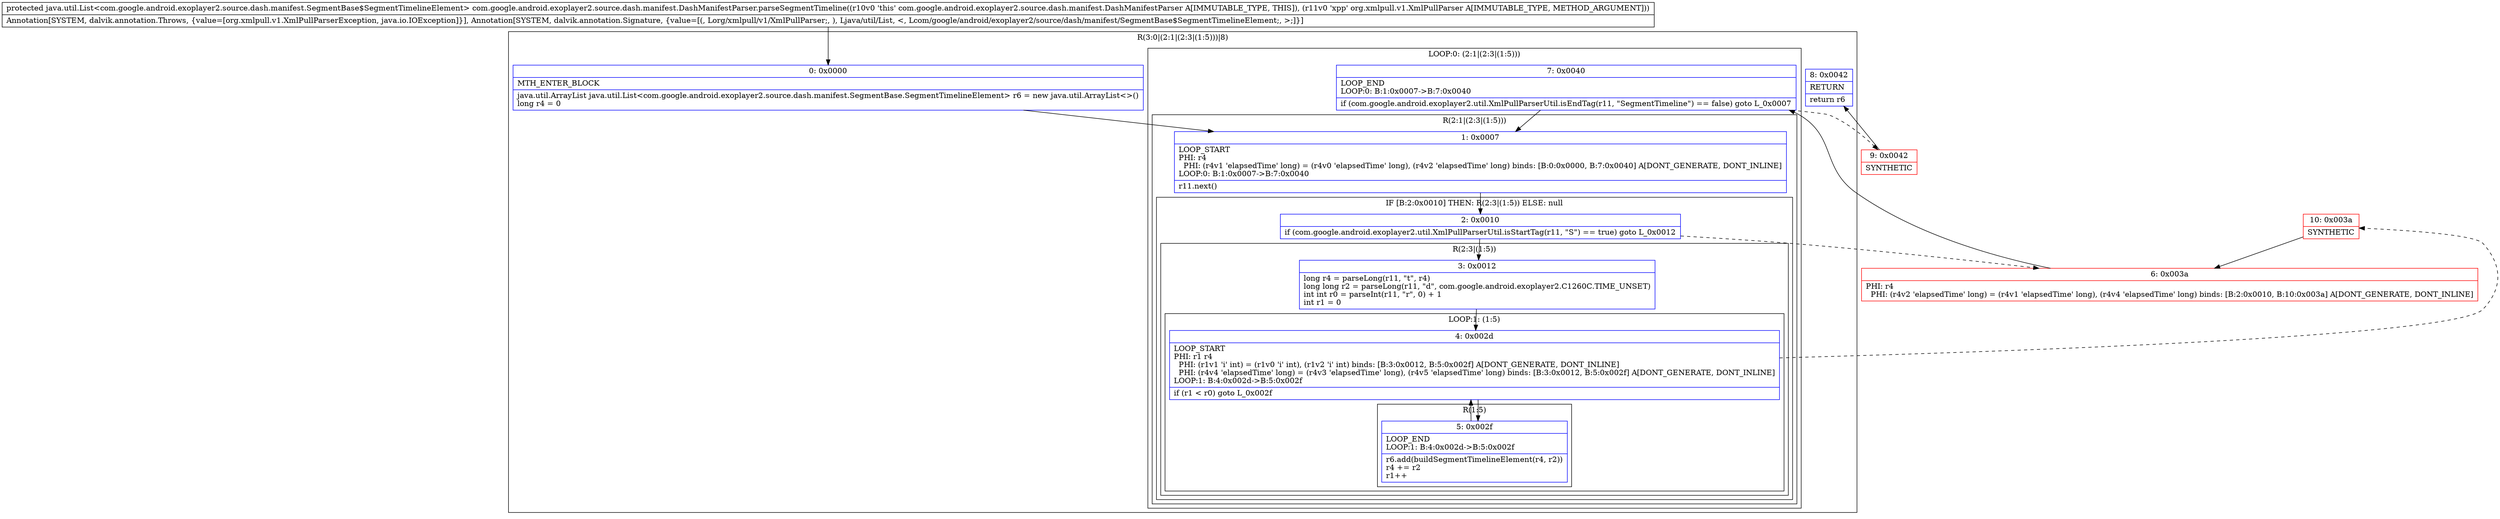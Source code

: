 digraph "CFG forcom.google.android.exoplayer2.source.dash.manifest.DashManifestParser.parseSegmentTimeline(Lorg\/xmlpull\/v1\/XmlPullParser;)Ljava\/util\/List;" {
subgraph cluster_Region_1779923622 {
label = "R(3:0|(2:1|(2:3|(1:5)))|8)";
node [shape=record,color=blue];
Node_0 [shape=record,label="{0\:\ 0x0000|MTH_ENTER_BLOCK\l|java.util.ArrayList java.util.List\<com.google.android.exoplayer2.source.dash.manifest.SegmentBase.SegmentTimelineElement\> r6 = new java.util.ArrayList\<\>()\llong r4 = 0\l}"];
subgraph cluster_LoopRegion_561424970 {
label = "LOOP:0: (2:1|(2:3|(1:5)))";
node [shape=record,color=blue];
Node_7 [shape=record,label="{7\:\ 0x0040|LOOP_END\lLOOP:0: B:1:0x0007\-\>B:7:0x0040\l|if (com.google.android.exoplayer2.util.XmlPullParserUtil.isEndTag(r11, \"SegmentTimeline\") == false) goto L_0x0007\l}"];
subgraph cluster_Region_885153360 {
label = "R(2:1|(2:3|(1:5)))";
node [shape=record,color=blue];
Node_1 [shape=record,label="{1\:\ 0x0007|LOOP_START\lPHI: r4 \l  PHI: (r4v1 'elapsedTime' long) = (r4v0 'elapsedTime' long), (r4v2 'elapsedTime' long) binds: [B:0:0x0000, B:7:0x0040] A[DONT_GENERATE, DONT_INLINE]\lLOOP:0: B:1:0x0007\-\>B:7:0x0040\l|r11.next()\l}"];
subgraph cluster_IfRegion_609111607 {
label = "IF [B:2:0x0010] THEN: R(2:3|(1:5)) ELSE: null";
node [shape=record,color=blue];
Node_2 [shape=record,label="{2\:\ 0x0010|if (com.google.android.exoplayer2.util.XmlPullParserUtil.isStartTag(r11, \"S\") == true) goto L_0x0012\l}"];
subgraph cluster_Region_392729913 {
label = "R(2:3|(1:5))";
node [shape=record,color=blue];
Node_3 [shape=record,label="{3\:\ 0x0012|long r4 = parseLong(r11, \"t\", r4)\llong long r2 = parseLong(r11, \"d\", com.google.android.exoplayer2.C1260C.TIME_UNSET)\lint int r0 = parseInt(r11, \"r\", 0) + 1\lint r1 = 0\l}"];
subgraph cluster_LoopRegion_728126503 {
label = "LOOP:1: (1:5)";
node [shape=record,color=blue];
Node_4 [shape=record,label="{4\:\ 0x002d|LOOP_START\lPHI: r1 r4 \l  PHI: (r1v1 'i' int) = (r1v0 'i' int), (r1v2 'i' int) binds: [B:3:0x0012, B:5:0x002f] A[DONT_GENERATE, DONT_INLINE]\l  PHI: (r4v4 'elapsedTime' long) = (r4v3 'elapsedTime' long), (r4v5 'elapsedTime' long) binds: [B:3:0x0012, B:5:0x002f] A[DONT_GENERATE, DONT_INLINE]\lLOOP:1: B:4:0x002d\-\>B:5:0x002f\l|if (r1 \< r0) goto L_0x002f\l}"];
subgraph cluster_Region_1014024009 {
label = "R(1:5)";
node [shape=record,color=blue];
Node_5 [shape=record,label="{5\:\ 0x002f|LOOP_END\lLOOP:1: B:4:0x002d\-\>B:5:0x002f\l|r6.add(buildSegmentTimelineElement(r4, r2))\lr4 += r2\lr1++\l}"];
}
}
}
}
}
}
Node_8 [shape=record,label="{8\:\ 0x0042|RETURN\l|return r6\l}"];
}
Node_6 [shape=record,color=red,label="{6\:\ 0x003a|PHI: r4 \l  PHI: (r4v2 'elapsedTime' long) = (r4v1 'elapsedTime' long), (r4v4 'elapsedTime' long) binds: [B:2:0x0010, B:10:0x003a] A[DONT_GENERATE, DONT_INLINE]\l}"];
Node_9 [shape=record,color=red,label="{9\:\ 0x0042|SYNTHETIC\l}"];
Node_10 [shape=record,color=red,label="{10\:\ 0x003a|SYNTHETIC\l}"];
MethodNode[shape=record,label="{protected java.util.List\<com.google.android.exoplayer2.source.dash.manifest.SegmentBase$SegmentTimelineElement\> com.google.android.exoplayer2.source.dash.manifest.DashManifestParser.parseSegmentTimeline((r10v0 'this' com.google.android.exoplayer2.source.dash.manifest.DashManifestParser A[IMMUTABLE_TYPE, THIS]), (r11v0 'xpp' org.xmlpull.v1.XmlPullParser A[IMMUTABLE_TYPE, METHOD_ARGUMENT]))  | Annotation[SYSTEM, dalvik.annotation.Throws, \{value=[org.xmlpull.v1.XmlPullParserException, java.io.IOException]\}], Annotation[SYSTEM, dalvik.annotation.Signature, \{value=[(, Lorg\/xmlpull\/v1\/XmlPullParser;, ), Ljava\/util\/List, \<, Lcom\/google\/android\/exoplayer2\/source\/dash\/manifest\/SegmentBase$SegmentTimelineElement;, \>;]\}]\l}"];
MethodNode -> Node_0;
Node_0 -> Node_1;
Node_7 -> Node_1;
Node_7 -> Node_9[style=dashed];
Node_1 -> Node_2;
Node_2 -> Node_3;
Node_2 -> Node_6[style=dashed];
Node_3 -> Node_4;
Node_4 -> Node_5;
Node_4 -> Node_10[style=dashed];
Node_5 -> Node_4;
Node_6 -> Node_7;
Node_9 -> Node_8;
Node_10 -> Node_6;
}


